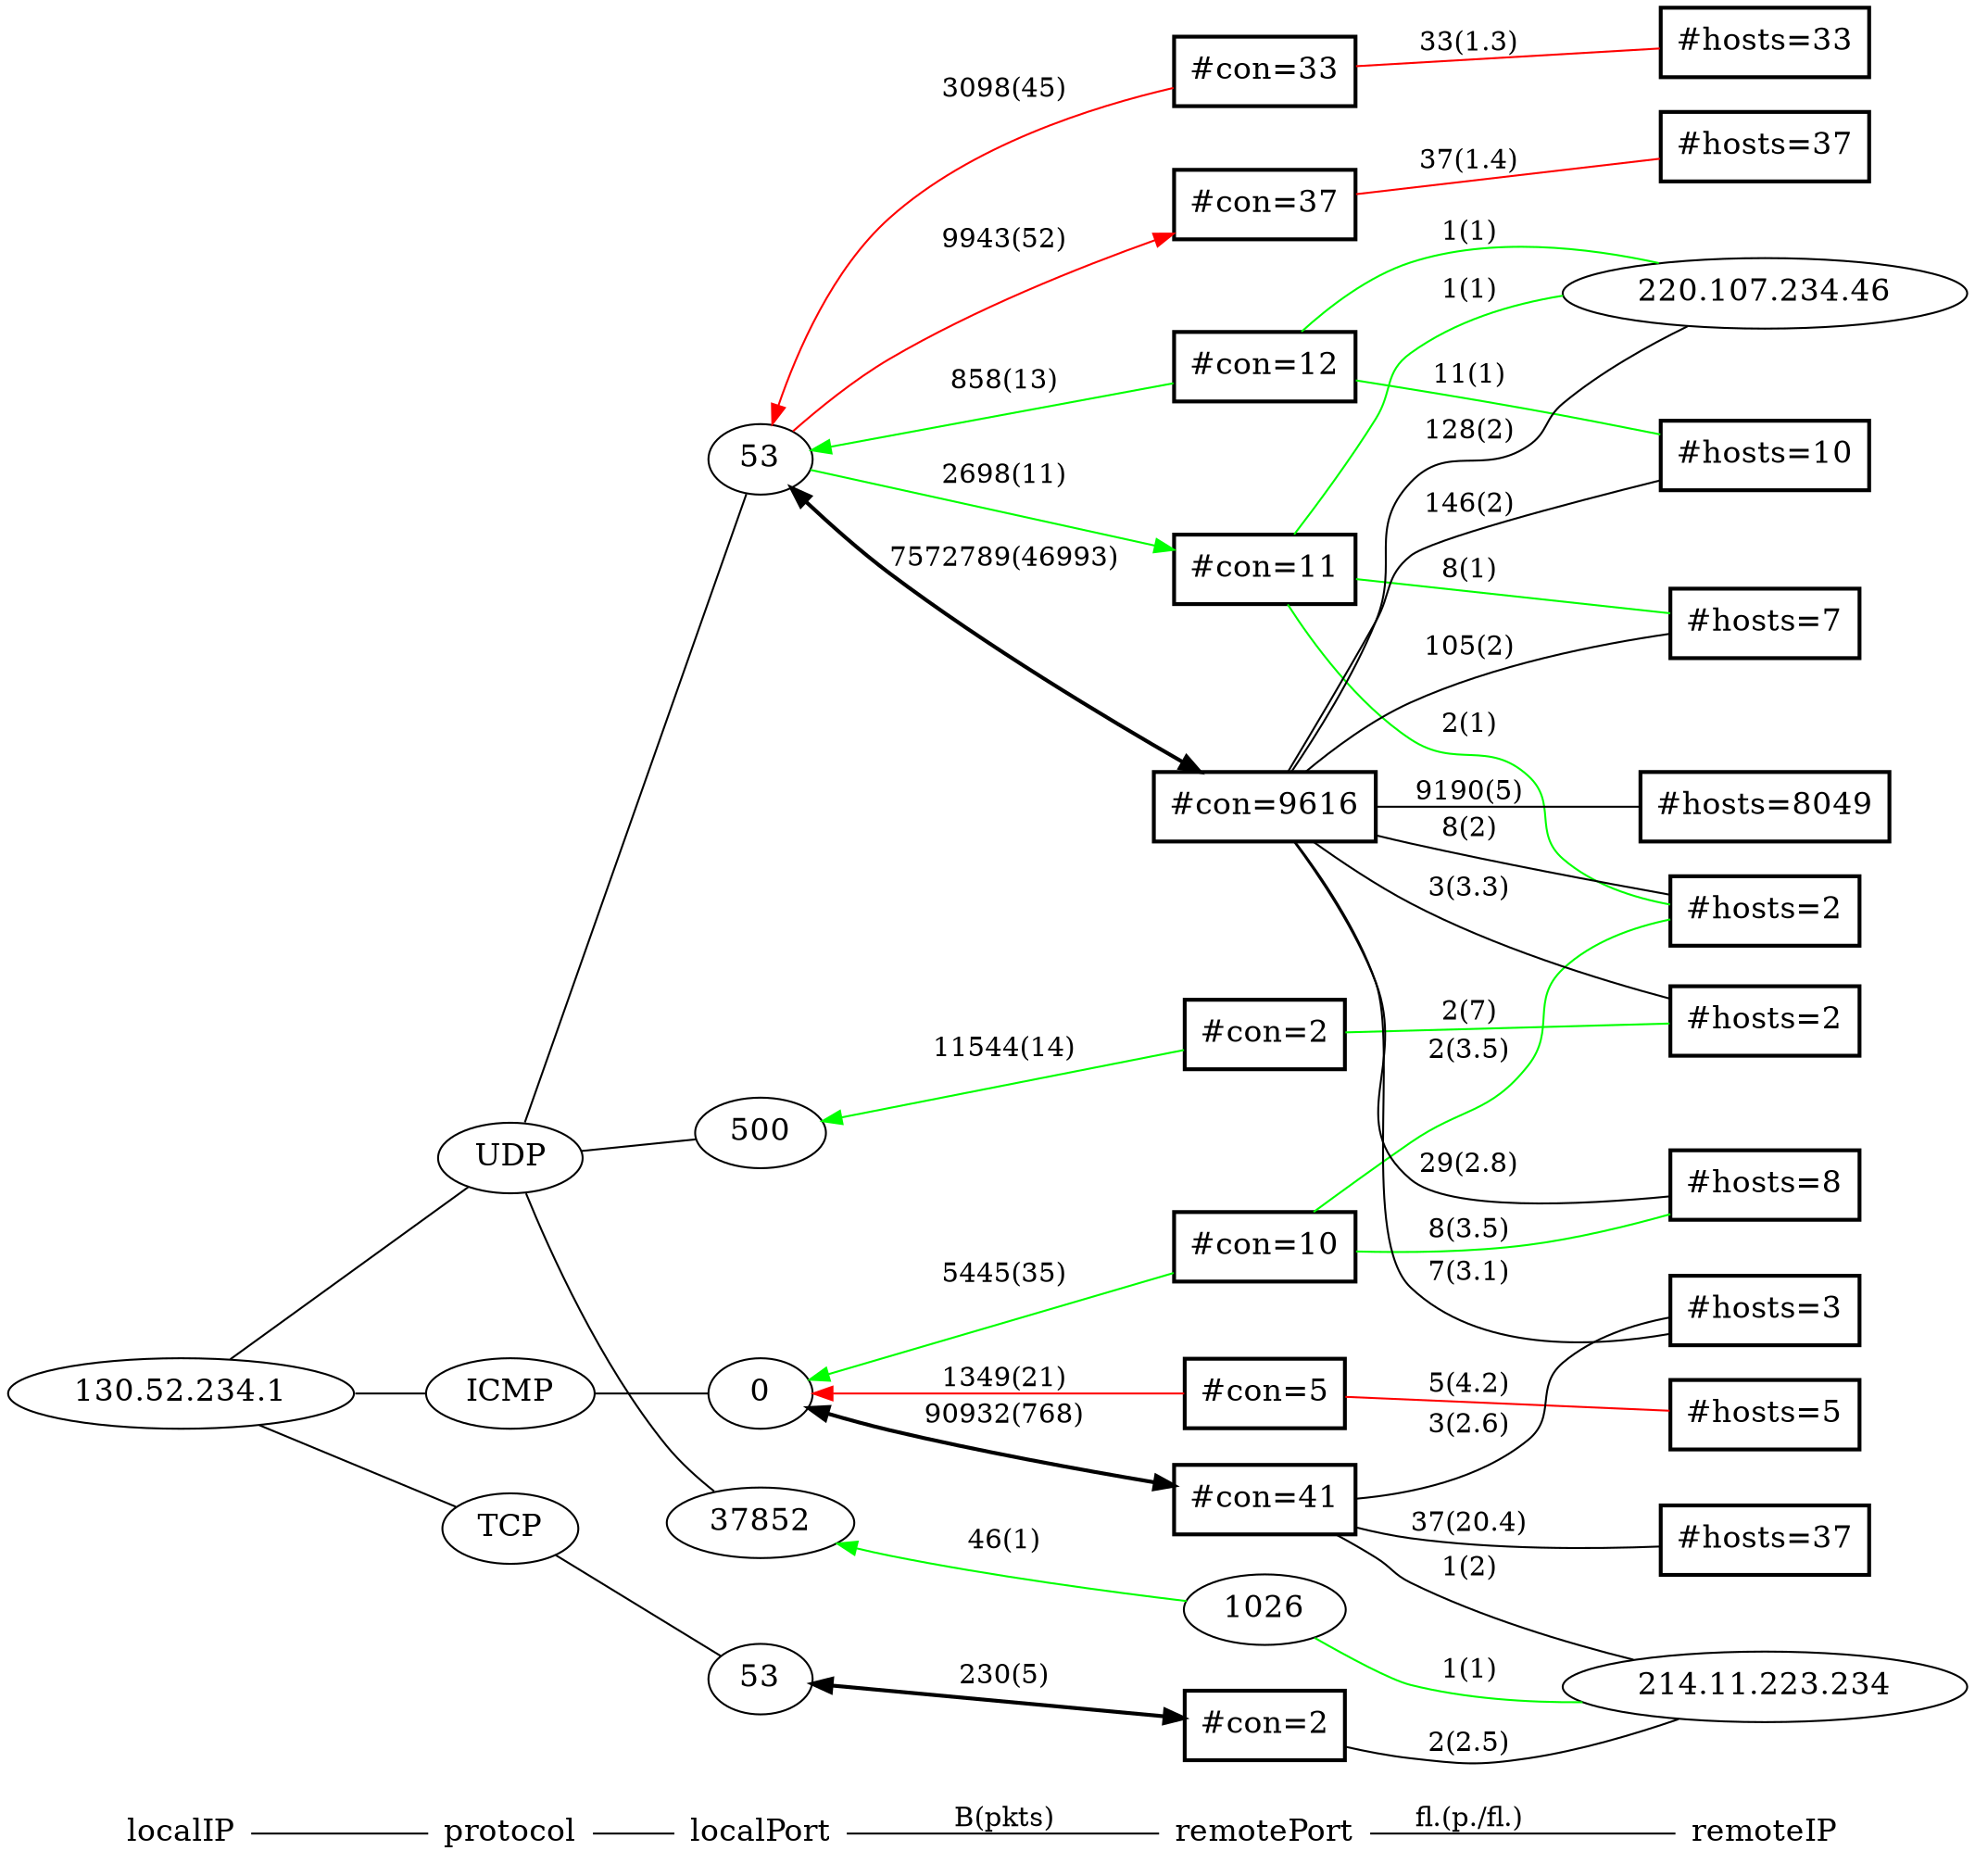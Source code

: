 graph G { /* Created by hpg2dot3() */
rankdir=LR;
node[shape=plaintext,fontsize=16];
"localIP"--"protocol"--"localPort""localPort"--"remotePort"[label="B(pkts)"]"remotePort"--"remoteIP"[label="fl.(p./fl.)"]
node[shape=ellipse];
subgraph 0 {rank=same;"localIP";k1_2184505857;}
k1_2184505857[label="130.52.234.1"];
k1_2184505857--k2_17;
k1_2184505857--k2_1;
k1_2184505857--k2_6;
subgraph 1 {rank=same;"protocol";k2_6;k2_1;k2_17;}
k2_6[label="TCP"];
k2_1[label="ICMP"];
k2_17[label="UDP"];
k2_17--k3_53;
k2_17--k3_500;
k2_17--k3_37852;
k2_1--k3_536870912;
k2_6--k3_268435509;
subgraph 2 {rank=same;"localPort";k3_536870912;k3_268435509;k3_500;k3_37852;k3_53;}
k3_536870912[label="0"];
k3_268435509[label="53"];
k3_500[label="500"];
k3_37852[label="37852"];
k3_53[label="53"];
k3_37852--k4_2147484674[dir=back, color=green][label="46(1)"];
k3_500--k4_2325217282[dir=back, color=green][label="11544(14)"];
k3_53--k4_1107623969[dir=back, color=red][label="3098(45)"];
k3_53--k4_1101070373[dir=forward, color=red][label="9943(52)"];
k3_536870912--k4_1107296261[dir=back, color=red][label="1349(21)"];
k3_536870912--k4_2321022986[dir=back, color=green][label="5445(35)"];
k3_53--k4_2313617419[dir=forward, color=green][label="2698(11)"];
k3_536870912--k4_69599273[style=bold,dir=both][label="90932(768)"];
k3_53--k4_2320564236[dir=back, color=green][label="858(13)"];
k3_53--k4_67315088[style=bold,dir=both][label="7572789(46993)"];
k3_268435509--k4_80084994[style=bold,dir=both][label="230(5)"];
subgraph 3 {rank=same;"remotePort";k4_1107623969;k4_67315088;k4_2313617419;k4_1107296261;k4_2147484674;k4_80084994;k4_69599273;k4_1101070373;k4_2321022986;k4_2325217282;k4_2320564236;}
k4_1107623969[label="#con=33", shape=box, style=bold];
k4_67315088[label="#con=9616", shape=box, style=bold];
k4_2313617419[label="#con=11", shape=box, style=bold];
k4_1107296261[label="#con=5", shape=box, style=bold];
k4_2147484674[label="1026"];
k4_80084994[label="#con=2", shape=box, style=bold];
k4_69599273[label="#con=41", shape=box, style=bold];
k4_1101070373[label="#con=37", shape=box, style=bold];
k4_2321022986[label="#con=10", shape=box, style=bold];
k4_2325217282[label="#con=2", shape=box, style=bold];
k4_2320564236[label="#con=12", shape=box, style=bold];
k4_2147484674--k5_3591102442[color=green][label="1(1)"];
k4_80084994--k5_3591102442[label="2(2.5)"];
k4_67315088--k5_3698059822[label="128(2)"];
k4_2320564236--k5_3698059822[color=green][label="1(1)"];
k4_2313617419--k5_3698059822[color=green][label="1(1)"];
k4_69599273--k5_3591102442[label="1(2)"];
k4_2321022986--k5_4294311938[color=green][label="2(3.5)"];
k4_1107623969--k5_4294639649[color=red][label="33(1.3)"];
k4_2321022986--k5_4294508552[color=green][label="8(3.5)"];
k4_67315088--k5_4294311938[label="8(2)"];
k4_2313617419--k5_4294705159[color=green][label="8(1)"];
k4_67315088--k5_4294574082[label="3(3.3)"];
k4_69599273--k5_4294836261[label="37(20.4)"];
k4_1107296261--k5_4294377477[color=red][label="5(4.2)"];
k4_2325217282--k5_4294574082[color=green][label="2(7)"];
k4_67315088--k5_4294909809[label="9190(5)"];
k4_1101070373--k5_4294770725[color=red][label="37(1.4)"];
k4_67315088--k5_4294508552[label="29(2.8)"];
k4_2320564236--k5_4294443018[color=green][label="11(1)"];
k4_69599273--k5_4294180867[label="3(2.6)"];
k4_67315088--k5_4294443018[label="146(2)"];
k4_67315088--k5_4294705159[label="105(2)"];
k4_67315088--k5_4294180867[label="7(3.1)"];
k4_2313617419--k5_4294311938[color=green][label="2(1)"];
subgraph 4 {rank=same;"remoteIP";k5_4294639649;k5_4294574082;k5_4294311938;k5_4294836261;k5_4294443018;k5_3591102442;k5_4294180867;k5_4294377477;k5_4294909809;k5_4294508552;k5_4294770725;k5_3698059822;k5_4294705159;k5_3591102442;}
k5_4294639649[label="#hosts=33", shape=box, style=bold];
k5_4294574082[label="#hosts=2", shape=box, style=bold];
k5_4294311938[label="#hosts=2", shape=box, style=bold];
k5_4294836261[label="#hosts=37", shape=box, style=bold];
k5_4294443018[label="#hosts=10", shape=box, style=bold];
k5_3591102442[label="214.11.223.234"];
k5_4294180867[label="#hosts=3", shape=box, style=bold];
k5_4294377477[label="#hosts=5", shape=box, style=bold];
k5_4294909809[label="#hosts=8049", shape=box, style=bold];
k5_4294508552[label="#hosts=8", shape=box, style=bold];
k5_4294770725[label="#hosts=37", shape=box, style=bold];
k5_3698059822[label="220.107.234.46"];
k5_4294705159[label="#hosts=7", shape=box, style=bold];
k5_3591102442[label="214.11.223.234"];
}
